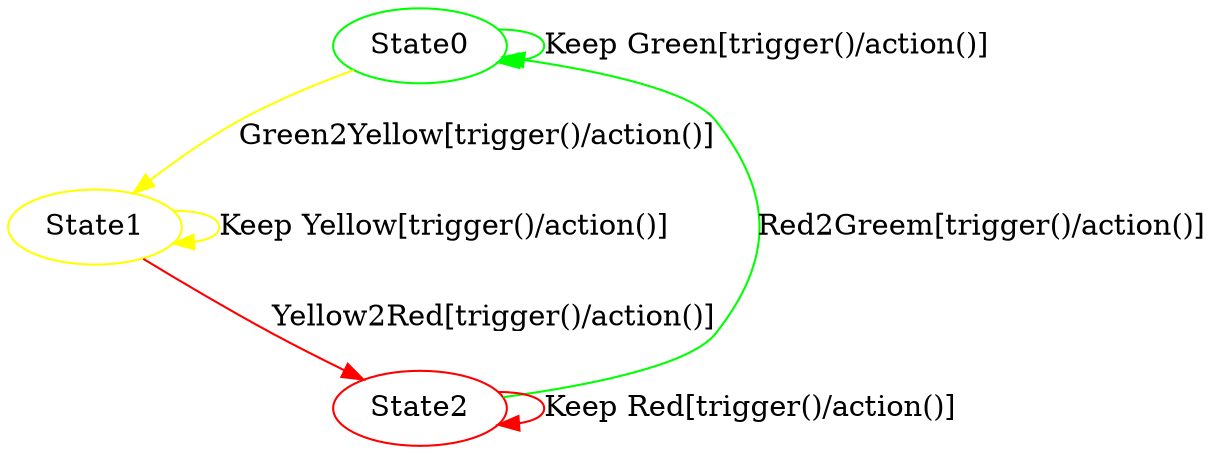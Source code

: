 digraph "Traffic light" {
	State0 [color=green]
	State1 [color=yellow]
	State2 [color=red]
	State0 -> State0 [label="Keep Green[trigger()/action()]" color=green]
	State0 -> State1 [label="Green2Yellow[trigger()/action()]" color=yellow]
	State1 -> State1 [label="Keep Yellow[trigger()/action()]" color=yellow]
	State1 -> State2 [label="Yellow2Red[trigger()/action()]" color=red]
	State2 -> State2 [label="Keep Red[trigger()/action()]" color=red]
	State2 -> State0 [label="Red2Greem[trigger()/action()]" color=green]
}
